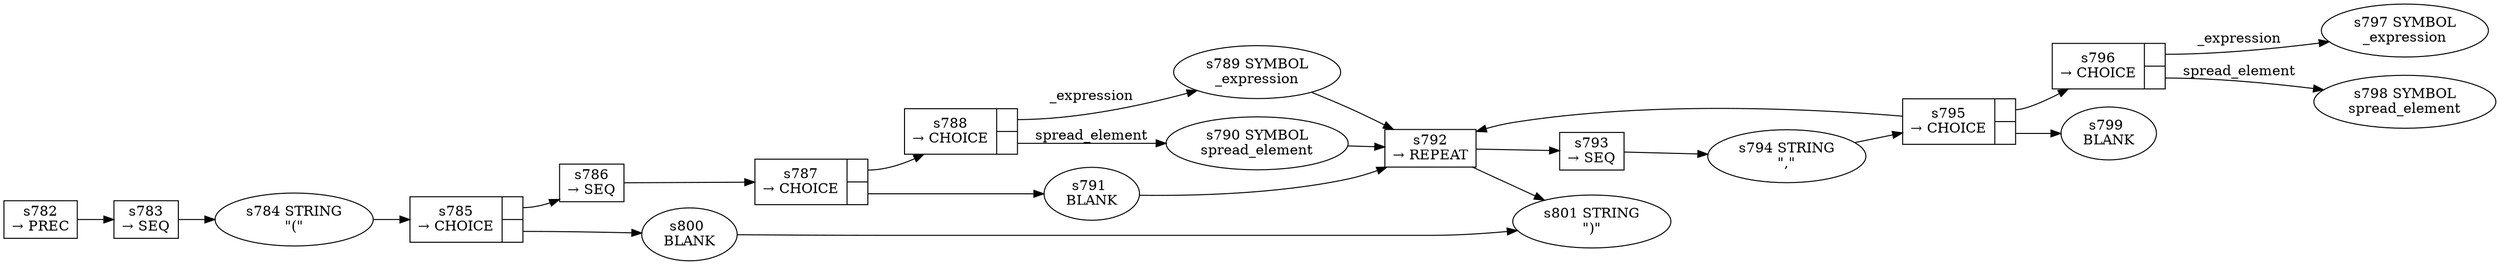 
  digraph arguments {
  
    rankdir=LR;
  
    s782 [label="s782\n&rarr; PREC", shape=record, fixedsize=false, peripheries=1];
  s783 [label="s783\n&rarr; SEQ", shape=record, fixedsize=false, peripheries=1];
  s784 [label="s784 STRING\n\"(\""];
  s783 -> s784 [];
  s785 [label="{s785\n&rarr; CHOICE|{<p0>|<p1>}}", shape=record, fixedsize=false, peripheries=1];
  s786 [label="s786\n&rarr; SEQ", shape=record, fixedsize=false, peripheries=1];
  s787 [label="{s787\n&rarr; CHOICE|{<p0>|<p1>}}", shape=record, fixedsize=false, peripheries=1];
  s788 [label="{s788\n&rarr; CHOICE|{<p0>|<p1>}}", shape=record, fixedsize=false, peripheries=1];
  s789 [label="s789 SYMBOL\n_expression" href="javascript-grammar.json._expression.dot.svg"];
  s788:p0 -> s789 [label="_expression"];
  s790 [label="s790 SYMBOL\nspread_element" href="javascript-grammar.json.spread_element.dot.svg"];
  s788:p1 -> s790 [label="spread_element"];
  s787:p0 -> s788 [label=""];
  s791 [label="s791 \nBLANK"];
  s787:p1 -> s791 [label=""];
  s786 -> s787 [];
  s792 [label="s792\n&rarr; REPEAT", shape=record, fixedsize=false, peripheries=1];
  s793 [label="s793\n&rarr; SEQ", shape=record, fixedsize=false, peripheries=1];
  s794 [label="s794 STRING\n\",\""];
  s793 -> s794 [];
  s795 [label="{s795\n&rarr; CHOICE|{<p0>|<p1>}}", shape=record, fixedsize=false, peripheries=1];
  s796 [label="{s796\n&rarr; CHOICE|{<p0>|<p1>}}", shape=record, fixedsize=false, peripheries=1];
  s797 [label="s797 SYMBOL\n_expression" href="javascript-grammar.json._expression.dot.svg"];
  s796:p0 -> s797 [label="_expression"];
  s798 [label="s798 SYMBOL\nspread_element" href="javascript-grammar.json.spread_element.dot.svg"];
  s796:p1 -> s798 [label="spread_element"];
  s795:p0 -> s796 [label=""];
  s799 [label="s799 \nBLANK"];
  s795:p1 -> s799 [label=""];
  s794 -> s795 [];
  s792 -> s793 [];
  s795 -> s792 [];
  s789 -> s792 [];
  s790 -> s792 [];
  s791 -> s792 [];
  s785:p0 -> s786 [label=""];
  s800 [label="s800 \nBLANK"];
  s785:p1 -> s800 [label=""];
  s784 -> s785 [];
  s801 [label="s801 STRING\n\")\""];
  s792 -> s801 [];
  s800 -> s801 [];
  s782 -> s783 [];
  
  }
  